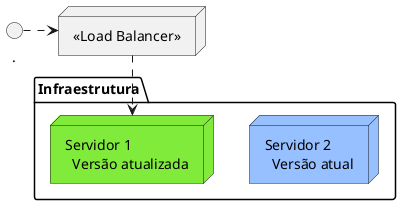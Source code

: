 @startuml blue-green-after

top to bottom direction


node "<<Load Balancer>>" as LB {
}

folder "Infraestrutura" as I {
  node "Servidor 2\n  Versão atual" as S2 #96C0FF {
  }
  node "Servidor 1\n  Versão atualizada" as S1 #81EB3B {
  }
}

..> LB 

LB ..> S1

@enduml

